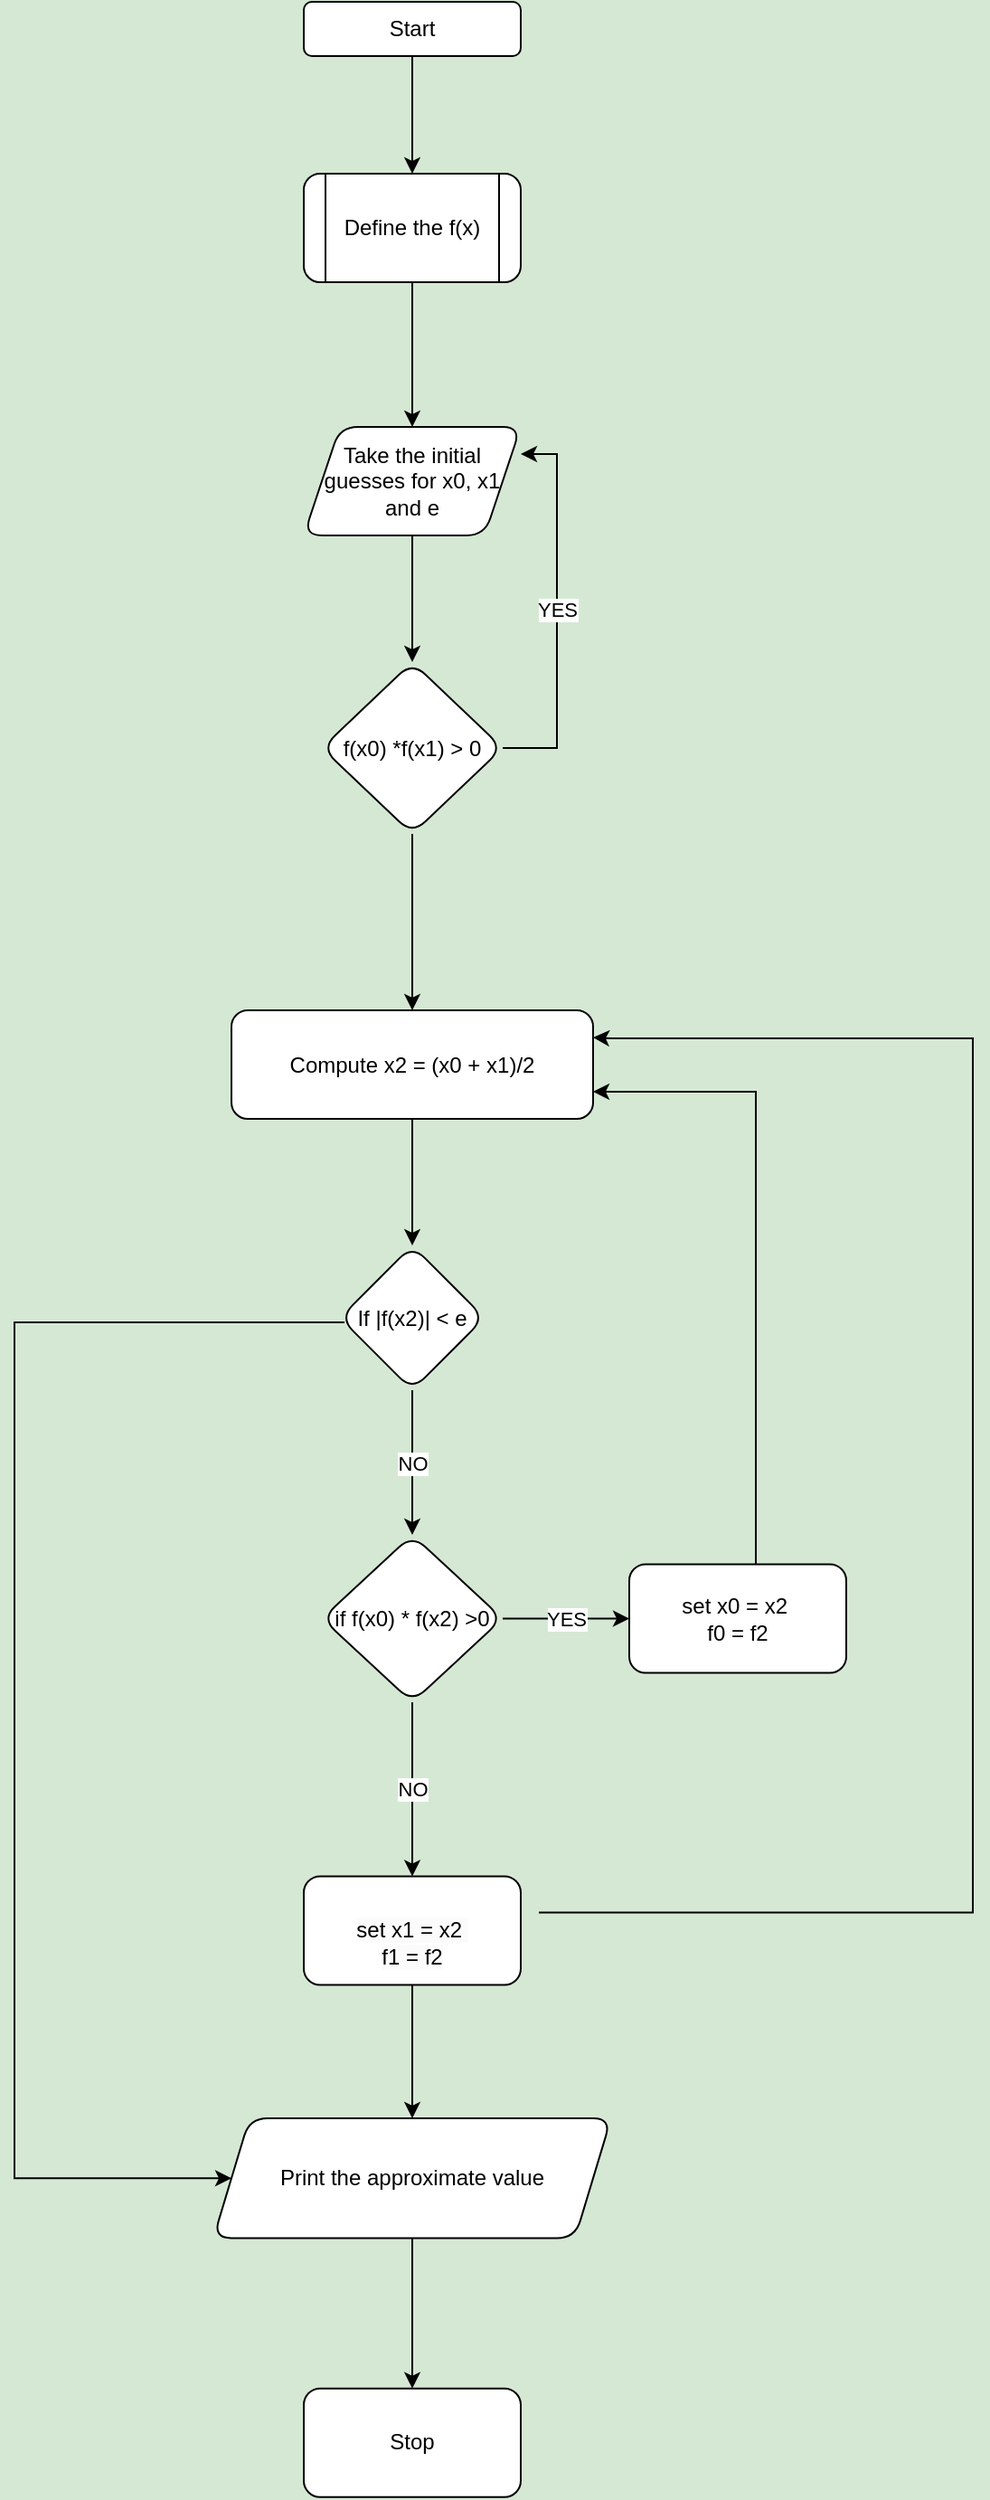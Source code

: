 <mxfile version="22.1.16" type="device">
  <diagram name="Page-1" id="edxXsA3YPXkqOD4D77yo">
    <mxGraphModel dx="1750" dy="948" grid="1" gridSize="10" guides="1" tooltips="1" connect="1" arrows="1" fold="1" page="1" pageScale="1" pageWidth="827" pageHeight="1169" background="#D5E8D4" math="0" shadow="0">
      <root>
        <mxCell id="0" />
        <mxCell id="1" parent="0" />
        <mxCell id="52caIgu8Kl1ScY-w1XYG-3" value="" style="edgeStyle=orthogonalEdgeStyle;rounded=0;orthogonalLoop=1;jettySize=auto;html=1;" edge="1" parent="1" source="52caIgu8Kl1ScY-w1XYG-1" target="52caIgu8Kl1ScY-w1XYG-2">
          <mxGeometry relative="1" as="geometry" />
        </mxCell>
        <mxCell id="52caIgu8Kl1ScY-w1XYG-1" value="Start" style="rounded=1;whiteSpace=wrap;html=1;" vertex="1" parent="1">
          <mxGeometry x="340" y="30" width="120" height="30" as="geometry" />
        </mxCell>
        <mxCell id="52caIgu8Kl1ScY-w1XYG-5" value="" style="edgeStyle=orthogonalEdgeStyle;rounded=0;orthogonalLoop=1;jettySize=auto;html=1;" edge="1" parent="1" source="52caIgu8Kl1ScY-w1XYG-2" target="52caIgu8Kl1ScY-w1XYG-4">
          <mxGeometry relative="1" as="geometry" />
        </mxCell>
        <mxCell id="52caIgu8Kl1ScY-w1XYG-2" value="Define the f(x)" style="shape=process;whiteSpace=wrap;html=1;backgroundOutline=1;rounded=1;" vertex="1" parent="1">
          <mxGeometry x="340" y="125" width="120" height="60" as="geometry" />
        </mxCell>
        <mxCell id="52caIgu8Kl1ScY-w1XYG-8" value="" style="edgeStyle=orthogonalEdgeStyle;rounded=0;orthogonalLoop=1;jettySize=auto;html=1;" edge="1" parent="1" source="52caIgu8Kl1ScY-w1XYG-4" target="52caIgu8Kl1ScY-w1XYG-7">
          <mxGeometry relative="1" as="geometry" />
        </mxCell>
        <mxCell id="52caIgu8Kl1ScY-w1XYG-4" value="Take the initial guesses for x0, x1 and e" style="shape=parallelogram;perimeter=parallelogramPerimeter;whiteSpace=wrap;html=1;fixedSize=1;rounded=1;" vertex="1" parent="1">
          <mxGeometry x="340" y="265" width="120" height="60" as="geometry" />
        </mxCell>
        <mxCell id="52caIgu8Kl1ScY-w1XYG-13" value="" style="edgeStyle=orthogonalEdgeStyle;rounded=0;orthogonalLoop=1;jettySize=auto;html=1;" edge="1" parent="1" source="52caIgu8Kl1ScY-w1XYG-7" target="52caIgu8Kl1ScY-w1XYG-12">
          <mxGeometry relative="1" as="geometry" />
        </mxCell>
        <mxCell id="52caIgu8Kl1ScY-w1XYG-7" value="f(x0) *f(x1) &amp;gt; 0" style="rhombus;whiteSpace=wrap;html=1;rounded=1;" vertex="1" parent="1">
          <mxGeometry x="350" y="395" width="100" height="95" as="geometry" />
        </mxCell>
        <mxCell id="52caIgu8Kl1ScY-w1XYG-11" value="YES" style="edgeStyle=orthogonalEdgeStyle;rounded=0;orthogonalLoop=1;jettySize=auto;html=1;entryX=1;entryY=0.25;entryDx=0;entryDy=0;entryPerimeter=0;" edge="1" parent="1" source="52caIgu8Kl1ScY-w1XYG-7" target="52caIgu8Kl1ScY-w1XYG-4">
          <mxGeometry relative="1" as="geometry">
            <Array as="points">
              <mxPoint x="480" y="443" />
              <mxPoint x="480" y="280" />
            </Array>
          </mxGeometry>
        </mxCell>
        <mxCell id="52caIgu8Kl1ScY-w1XYG-15" value="" style="edgeStyle=orthogonalEdgeStyle;rounded=0;orthogonalLoop=1;jettySize=auto;html=1;" edge="1" parent="1" source="52caIgu8Kl1ScY-w1XYG-12" target="52caIgu8Kl1ScY-w1XYG-14">
          <mxGeometry relative="1" as="geometry" />
        </mxCell>
        <mxCell id="52caIgu8Kl1ScY-w1XYG-12" value="Compute x2 = (x0 + x1)/2" style="whiteSpace=wrap;html=1;rounded=1;" vertex="1" parent="1">
          <mxGeometry x="300" y="587.5" width="200" height="60" as="geometry" />
        </mxCell>
        <mxCell id="52caIgu8Kl1ScY-w1XYG-17" value="NO" style="edgeStyle=orthogonalEdgeStyle;rounded=0;orthogonalLoop=1;jettySize=auto;html=1;" edge="1" parent="1" source="52caIgu8Kl1ScY-w1XYG-14" target="52caIgu8Kl1ScY-w1XYG-16">
          <mxGeometry relative="1" as="geometry" />
        </mxCell>
        <mxCell id="52caIgu8Kl1ScY-w1XYG-26" style="edgeStyle=orthogonalEdgeStyle;rounded=0;orthogonalLoop=1;jettySize=auto;html=1;entryX=0;entryY=0.5;entryDx=0;entryDy=0;" edge="1" parent="1" source="52caIgu8Kl1ScY-w1XYG-14" target="52caIgu8Kl1ScY-w1XYG-23">
          <mxGeometry relative="1" as="geometry">
            <mxPoint x="280" y="1240" as="targetPoint" />
            <Array as="points">
              <mxPoint x="180" y="760" />
              <mxPoint x="180" y="1233" />
            </Array>
          </mxGeometry>
        </mxCell>
        <mxCell id="52caIgu8Kl1ScY-w1XYG-14" value="If |f(x2)| &amp;lt; e" style="rhombus;whiteSpace=wrap;html=1;rounded=1;" vertex="1" parent="1">
          <mxGeometry x="360" y="717.5" width="80" height="80" as="geometry" />
        </mxCell>
        <mxCell id="52caIgu8Kl1ScY-w1XYG-20" value="YES" style="edgeStyle=orthogonalEdgeStyle;rounded=0;orthogonalLoop=1;jettySize=auto;html=1;" edge="1" parent="1" source="52caIgu8Kl1ScY-w1XYG-16" target="52caIgu8Kl1ScY-w1XYG-19">
          <mxGeometry relative="1" as="geometry" />
        </mxCell>
        <mxCell id="52caIgu8Kl1ScY-w1XYG-22" value="NO" style="edgeStyle=orthogonalEdgeStyle;rounded=0;orthogonalLoop=1;jettySize=auto;html=1;" edge="1" parent="1" source="52caIgu8Kl1ScY-w1XYG-16" target="52caIgu8Kl1ScY-w1XYG-21">
          <mxGeometry relative="1" as="geometry" />
        </mxCell>
        <mxCell id="52caIgu8Kl1ScY-w1XYG-16" value="if f(x0) * f(x2) &amp;gt;0" style="rhombus;whiteSpace=wrap;html=1;rounded=1;" vertex="1" parent="1">
          <mxGeometry x="350" y="877.5" width="100" height="92.5" as="geometry" />
        </mxCell>
        <mxCell id="52caIgu8Kl1ScY-w1XYG-29" style="edgeStyle=orthogonalEdgeStyle;rounded=0;orthogonalLoop=1;jettySize=auto;html=1;entryX=1;entryY=0.75;entryDx=0;entryDy=0;" edge="1" parent="1" source="52caIgu8Kl1ScY-w1XYG-19" target="52caIgu8Kl1ScY-w1XYG-12">
          <mxGeometry relative="1" as="geometry">
            <Array as="points">
              <mxPoint x="590" y="633" />
            </Array>
          </mxGeometry>
        </mxCell>
        <mxCell id="52caIgu8Kl1ScY-w1XYG-19" value="set x0 = x2&amp;nbsp;&lt;br&gt;f0 = f2" style="whiteSpace=wrap;html=1;rounded=1;" vertex="1" parent="1">
          <mxGeometry x="520" y="893.75" width="120" height="60" as="geometry" />
        </mxCell>
        <mxCell id="52caIgu8Kl1ScY-w1XYG-24" value="" style="edgeStyle=orthogonalEdgeStyle;rounded=0;orthogonalLoop=1;jettySize=auto;html=1;" edge="1" parent="1" source="52caIgu8Kl1ScY-w1XYG-21" target="52caIgu8Kl1ScY-w1XYG-23">
          <mxGeometry relative="1" as="geometry" />
        </mxCell>
        <mxCell id="52caIgu8Kl1ScY-w1XYG-30" style="edgeStyle=orthogonalEdgeStyle;rounded=0;orthogonalLoop=1;jettySize=auto;html=1;entryX=1;entryY=0.25;entryDx=0;entryDy=0;" edge="1" parent="1" target="52caIgu8Kl1ScY-w1XYG-12">
          <mxGeometry relative="1" as="geometry">
            <mxPoint x="510.0" y="620" as="targetPoint" />
            <mxPoint x="470" y="1086.297" as="sourcePoint" />
            <Array as="points">
              <mxPoint x="710" y="1086" />
              <mxPoint x="710" y="603" />
              <mxPoint x="510" y="603" />
            </Array>
          </mxGeometry>
        </mxCell>
        <mxCell id="52caIgu8Kl1ScY-w1XYG-21" value="&lt;br&gt;&lt;span style=&quot;color: rgb(0, 0, 0); font-family: Helvetica; font-size: 12px; font-style: normal; font-variant-ligatures: normal; font-variant-caps: normal; font-weight: 400; letter-spacing: normal; orphans: 2; text-align: center; text-indent: 0px; text-transform: none; widows: 2; word-spacing: 0px; -webkit-text-stroke-width: 0px; background-color: rgb(251, 251, 251); text-decoration-thickness: initial; text-decoration-style: initial; text-decoration-color: initial; float: none; display: inline !important;&quot;&gt;set x1 = x2&amp;nbsp;&lt;/span&gt;&lt;br style=&quot;border-color: var(--border-color); color: rgb(0, 0, 0); font-family: Helvetica; font-size: 12px; font-style: normal; font-variant-ligatures: normal; font-variant-caps: normal; font-weight: 400; letter-spacing: normal; orphans: 2; text-align: center; text-indent: 0px; text-transform: none; widows: 2; word-spacing: 0px; -webkit-text-stroke-width: 0px; background-color: rgb(251, 251, 251); text-decoration-thickness: initial; text-decoration-style: initial; text-decoration-color: initial;&quot;&gt;&lt;span style=&quot;color: rgb(0, 0, 0); font-family: Helvetica; font-size: 12px; font-style: normal; font-variant-ligatures: normal; font-variant-caps: normal; font-weight: 400; letter-spacing: normal; orphans: 2; text-align: center; text-indent: 0px; text-transform: none; widows: 2; word-spacing: 0px; -webkit-text-stroke-width: 0px; background-color: rgb(251, 251, 251); text-decoration-thickness: initial; text-decoration-style: initial; text-decoration-color: initial; float: none; display: inline !important;&quot;&gt;f1 = f2&lt;/span&gt;&lt;br&gt;" style="whiteSpace=wrap;html=1;rounded=1;" vertex="1" parent="1">
          <mxGeometry x="340" y="1066.25" width="120" height="60" as="geometry" />
        </mxCell>
        <mxCell id="52caIgu8Kl1ScY-w1XYG-28" value="" style="edgeStyle=orthogonalEdgeStyle;rounded=0;orthogonalLoop=1;jettySize=auto;html=1;" edge="1" parent="1" source="52caIgu8Kl1ScY-w1XYG-23" target="52caIgu8Kl1ScY-w1XYG-27">
          <mxGeometry relative="1" as="geometry" />
        </mxCell>
        <mxCell id="52caIgu8Kl1ScY-w1XYG-23" value="Print the approximate value" style="shape=parallelogram;perimeter=parallelogramPerimeter;whiteSpace=wrap;html=1;fixedSize=1;rounded=1;" vertex="1" parent="1">
          <mxGeometry x="290" y="1200" width="220" height="66.25" as="geometry" />
        </mxCell>
        <mxCell id="52caIgu8Kl1ScY-w1XYG-27" value="Stop" style="whiteSpace=wrap;html=1;rounded=1;" vertex="1" parent="1">
          <mxGeometry x="340" y="1349.375" width="120" height="60" as="geometry" />
        </mxCell>
      </root>
    </mxGraphModel>
  </diagram>
</mxfile>
